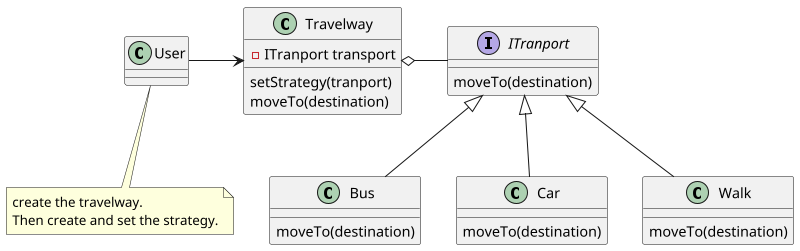 @startuml Strategie
scale 800*800

class Bus {
    moveTo(destination)
}

class Car {
    moveTo(destination)
}

class Walk {
    moveTo(destination)
}

interface ITranport {
    moveTo(destination)
}

class Travelway {
    -ITranport transport
    setStrategy(tranport)
    moveTo(destination)
}

class User {
}
note bottom: create the travelway.\nThen create and set the strategy.

User -> Travelway
Travelway o- ITranport
ITranport <|-- Bus
ITranport <|-- Car
ITranport <|-- Walk

@enduml